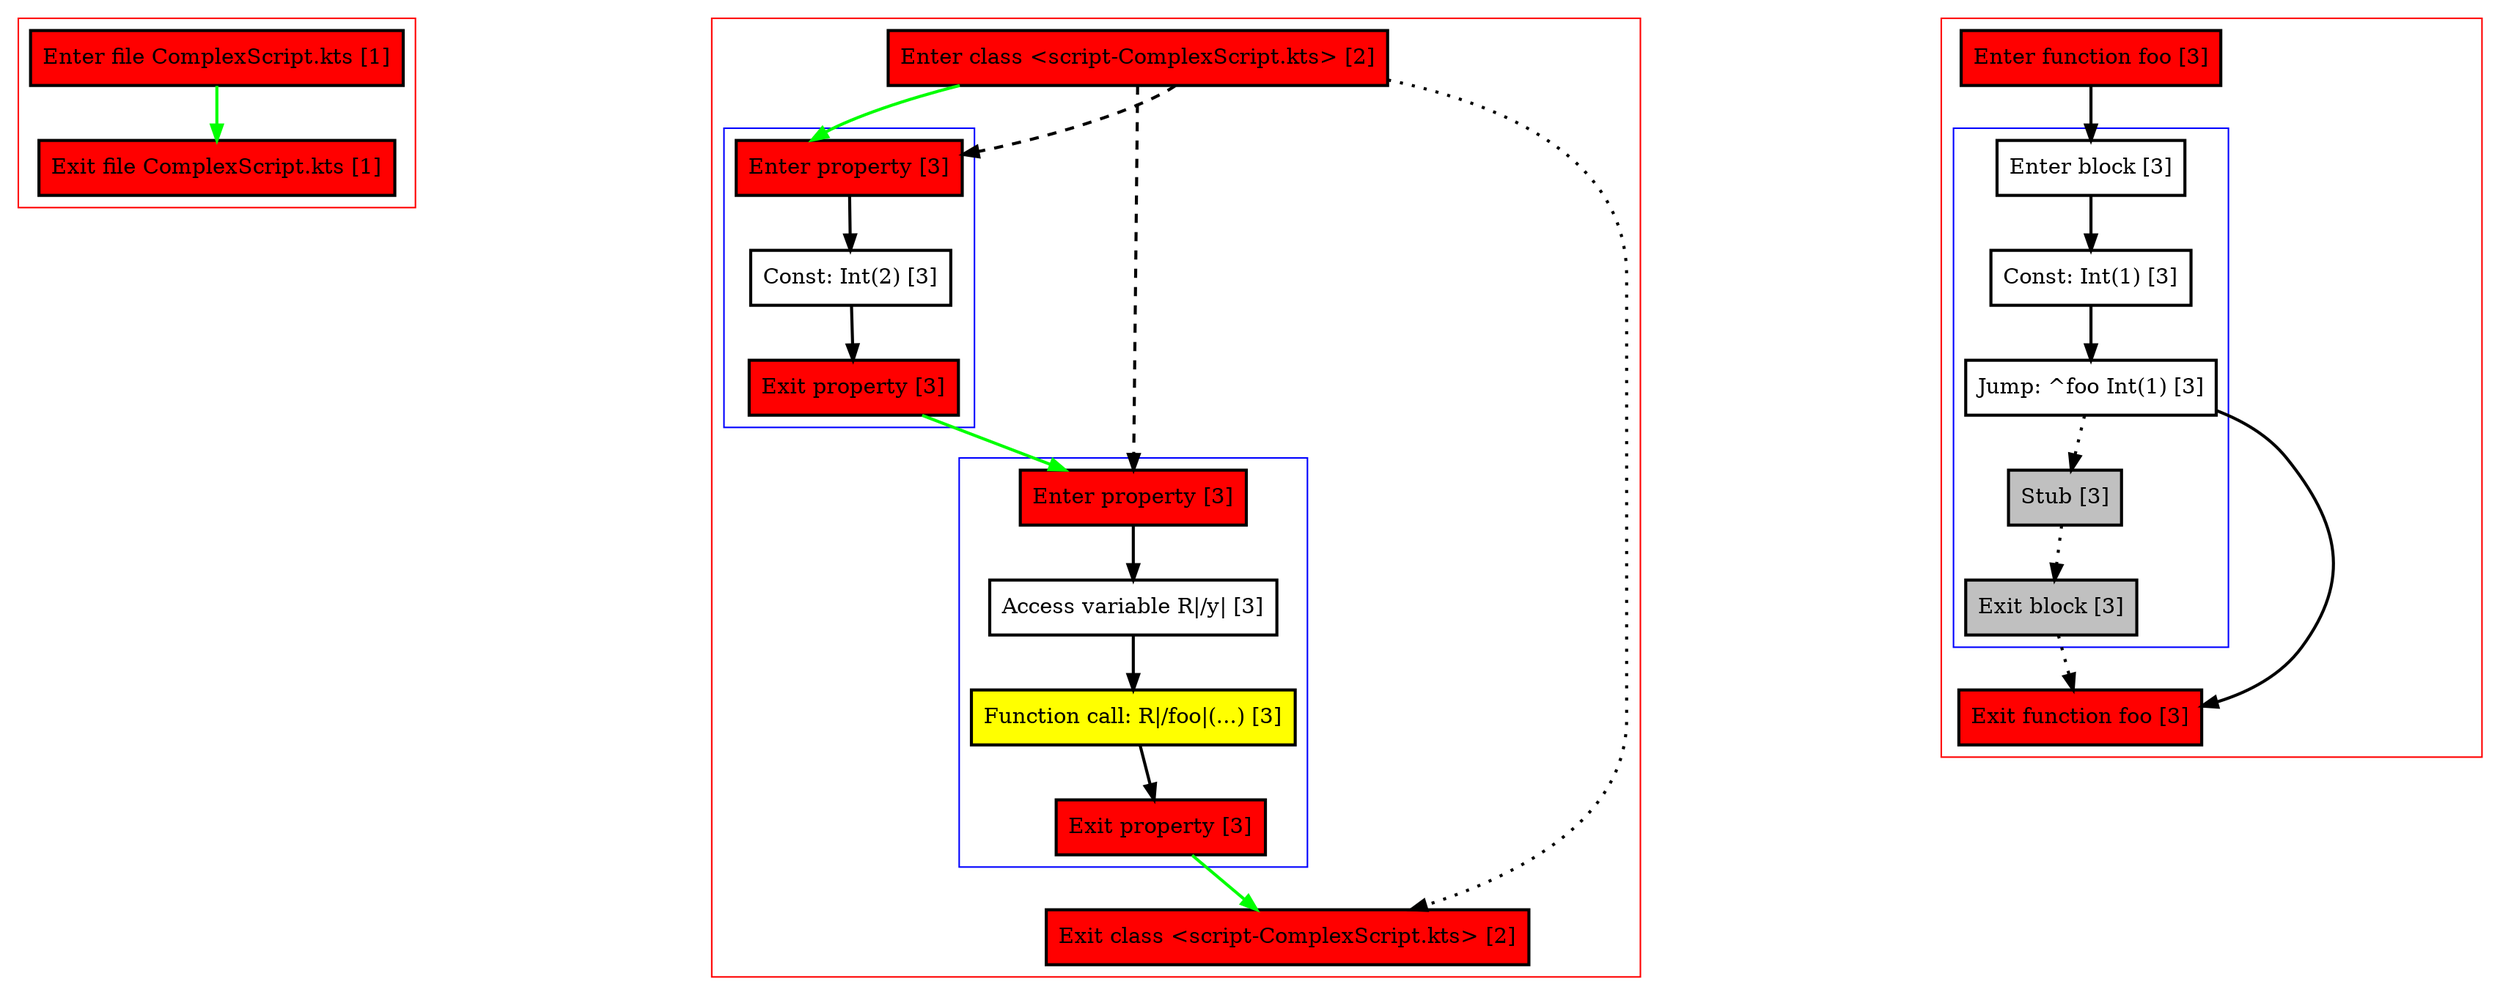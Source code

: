 digraph ComplexScript_kts {
    graph [nodesep=3]
    node [shape=box penwidth=2]
    edge [penwidth=2]

    subgraph cluster_0 {
        color=red
        0 [label="Enter file ComplexScript.kts [1]" style="filled" fillcolor=red];
        1 [label="Exit file ComplexScript.kts [1]" style="filled" fillcolor=red];
    }
    0 -> {1} [color=green];

    subgraph cluster_1 {
        color=red
        2 [label="Enter class <script-ComplexScript.kts> [2]" style="filled" fillcolor=red];
        subgraph cluster_2 {
            color=blue
            3 [label="Enter property [3]" style="filled" fillcolor=red];
            4 [label="Const: Int(2) [3]"];
            5 [label="Exit property [3]" style="filled" fillcolor=red];
        }
        subgraph cluster_3 {
            color=blue
            6 [label="Enter property [3]" style="filled" fillcolor=red];
            7 [label="Access variable R|/y| [3]"];
            8 [label="Function call: R|/foo|(...) [3]" style="filled" fillcolor=yellow];
            9 [label="Exit property [3]" style="filled" fillcolor=red];
        }
        10 [label="Exit class <script-ComplexScript.kts> [2]" style="filled" fillcolor=red];
    }
    2 -> {3} [color=green];
    2 -> {10} [style=dotted];
    2 -> {3 6} [style=dashed];
    3 -> {4};
    4 -> {5};
    5 -> {6} [color=green];
    6 -> {7};
    7 -> {8};
    8 -> {9};
    9 -> {10} [color=green];

    subgraph cluster_4 {
        color=red
        11 [label="Enter function foo [3]" style="filled" fillcolor=red];
        subgraph cluster_5 {
            color=blue
            12 [label="Enter block [3]"];
            13 [label="Const: Int(1) [3]"];
            14 [label="Jump: ^foo Int(1) [3]"];
            15 [label="Stub [3]" style="filled" fillcolor=gray];
            16 [label="Exit block [3]" style="filled" fillcolor=gray];
        }
        17 [label="Exit function foo [3]" style="filled" fillcolor=red];
    }
    11 -> {12};
    12 -> {13};
    13 -> {14};
    14 -> {17};
    14 -> {15} [style=dotted];
    15 -> {16} [style=dotted];
    16 -> {17} [style=dotted];

}
